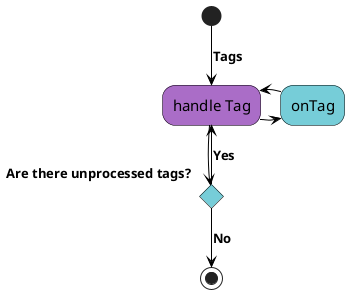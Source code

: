 @startuml
skinparam activity {
BackgroundColor #76CDD8
BackgroundColor<<apply>> #80DA2B
BackgroundColor<<filter>> #808080
BackgroundColor<<handle>> #AA6DC7
ArrowColor black
ArrowFontSize 13
ArrowFontStyle bold
ArrowFontName Segoe UI
BorderColor black
FontName Segoe UI
FontSize 15
}
(*) -->[Tags] "handle Tag"
-right-> "onTag"
-left-> "handle Tag"<<handle>>
If "Are there unprocessed tags?"
--> [Yes] "handle Tag"
else
-->[No] (*)
@enduml